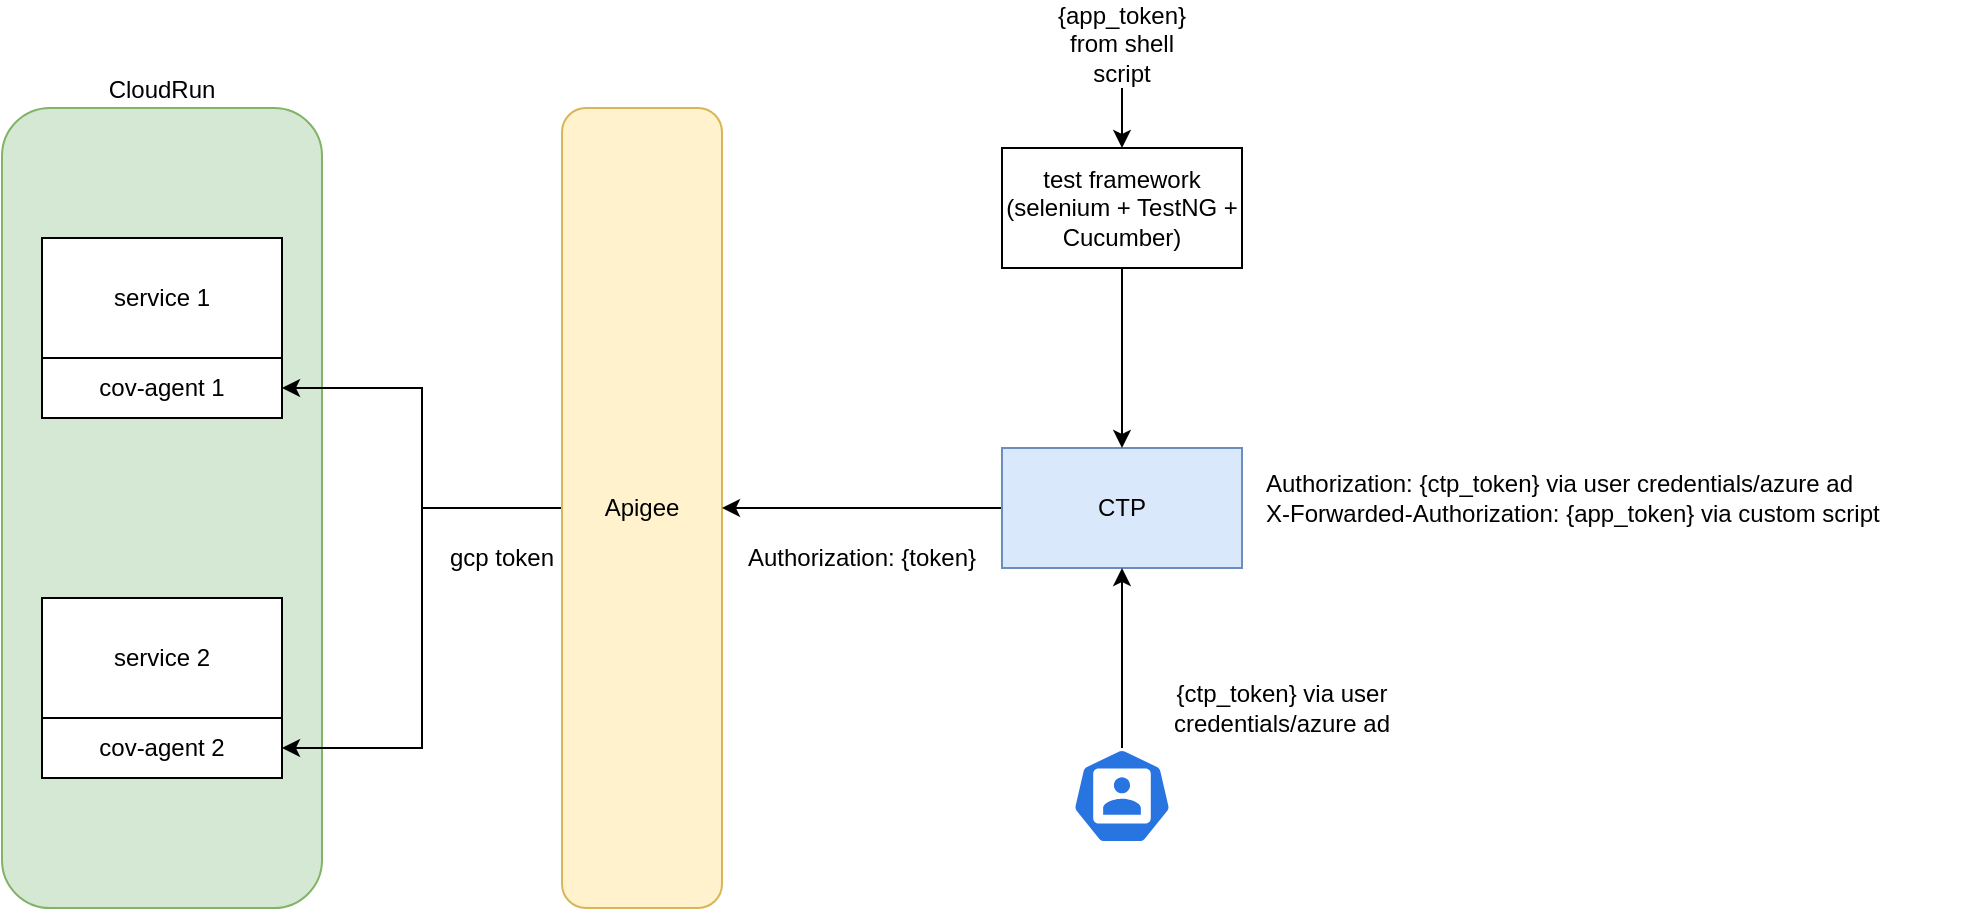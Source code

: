 <mxfile version="24.8.6">
  <diagram name="Page-1" id="ZYVEoyr4ppTjg7OTafu7">
    <mxGraphModel dx="1430" dy="757" grid="1" gridSize="10" guides="1" tooltips="1" connect="1" arrows="1" fold="1" page="1" pageScale="1" pageWidth="850" pageHeight="1100" math="0" shadow="0">
      <root>
        <mxCell id="0" />
        <mxCell id="1" parent="0" />
        <mxCell id="-q9D8d0sokJmGObQYAYw-1" value="CloudRun" style="rounded=1;whiteSpace=wrap;html=1;labelPosition=center;verticalLabelPosition=top;align=center;verticalAlign=bottom;fillColor=#d5e8d4;strokeColor=#82b366;" parent="1" vertex="1">
          <mxGeometry x="160" y="160" width="160" height="400" as="geometry" />
        </mxCell>
        <mxCell id="-q9D8d0sokJmGObQYAYw-2" value="service 1" style="rounded=0;whiteSpace=wrap;html=1;" parent="1" vertex="1">
          <mxGeometry x="180" y="225" width="120" height="60" as="geometry" />
        </mxCell>
        <mxCell id="-q9D8d0sokJmGObQYAYw-3" value="cov-agent 1" style="rounded=0;whiteSpace=wrap;html=1;" parent="1" vertex="1">
          <mxGeometry x="180" y="285" width="120" height="30" as="geometry" />
        </mxCell>
        <mxCell id="-q9D8d0sokJmGObQYAYw-19" style="edgeStyle=orthogonalEdgeStyle;rounded=0;orthogonalLoop=1;jettySize=auto;html=1;exitX=0;exitY=0.5;exitDx=0;exitDy=0;entryX=1;entryY=0.5;entryDx=0;entryDy=0;" parent="1" source="-q9D8d0sokJmGObQYAYw-5" target="-q9D8d0sokJmGObQYAYw-3" edge="1">
          <mxGeometry relative="1" as="geometry" />
        </mxCell>
        <mxCell id="-q9D8d0sokJmGObQYAYw-20" style="edgeStyle=orthogonalEdgeStyle;rounded=0;orthogonalLoop=1;jettySize=auto;html=1;exitX=0;exitY=0.5;exitDx=0;exitDy=0;entryX=1;entryY=0.5;entryDx=0;entryDy=0;" parent="1" source="-q9D8d0sokJmGObQYAYw-5" target="-q9D8d0sokJmGObQYAYw-12" edge="1">
          <mxGeometry relative="1" as="geometry" />
        </mxCell>
        <mxCell id="-q9D8d0sokJmGObQYAYw-5" value="Apigee" style="rounded=1;whiteSpace=wrap;html=1;labelPosition=center;verticalLabelPosition=middle;align=center;verticalAlign=middle;fillColor=#fff2cc;strokeColor=#d6b656;" parent="1" vertex="1">
          <mxGeometry x="440" y="160" width="80" height="400" as="geometry" />
        </mxCell>
        <mxCell id="-q9D8d0sokJmGObQYAYw-18" style="edgeStyle=orthogonalEdgeStyle;rounded=0;orthogonalLoop=1;jettySize=auto;html=1;entryX=1;entryY=0.5;entryDx=0;entryDy=0;" parent="1" source="-q9D8d0sokJmGObQYAYw-6" target="-q9D8d0sokJmGObQYAYw-5" edge="1">
          <mxGeometry relative="1" as="geometry" />
        </mxCell>
        <mxCell id="-q9D8d0sokJmGObQYAYw-6" value="CTP" style="rounded=0;whiteSpace=wrap;html=1;fillColor=#dae8fc;strokeColor=#6c8ebf;" parent="1" vertex="1">
          <mxGeometry x="660" y="330" width="120" height="60" as="geometry" />
        </mxCell>
        <mxCell id="-q9D8d0sokJmGObQYAYw-9" style="edgeStyle=orthogonalEdgeStyle;rounded=0;orthogonalLoop=1;jettySize=auto;html=1;entryX=0.5;entryY=0;entryDx=0;entryDy=0;" parent="1" source="-q9D8d0sokJmGObQYAYw-8" target="-q9D8d0sokJmGObQYAYw-6" edge="1">
          <mxGeometry relative="1" as="geometry" />
        </mxCell>
        <mxCell id="-q9D8d0sokJmGObQYAYw-8" value="test framework&lt;div&gt;(selenium + TestNG + Cucumber)&lt;/div&gt;" style="rounded=0;whiteSpace=wrap;html=1;" parent="1" vertex="1">
          <mxGeometry x="660" y="180" width="120" height="60" as="geometry" />
        </mxCell>
        <mxCell id="-q9D8d0sokJmGObQYAYw-11" value="service 2" style="rounded=0;whiteSpace=wrap;html=1;" parent="1" vertex="1">
          <mxGeometry x="180" y="405" width="120" height="60" as="geometry" />
        </mxCell>
        <mxCell id="-q9D8d0sokJmGObQYAYw-12" value="cov-agent 2" style="rounded=0;whiteSpace=wrap;html=1;" parent="1" vertex="1">
          <mxGeometry x="180" y="465" width="120" height="30" as="geometry" />
        </mxCell>
        <mxCell id="-q9D8d0sokJmGObQYAYw-14" value="Authorization: {ctp_token} via user credentials/azure ad&lt;div&gt;X-Forwarded-Authorization: {app_token} via custom script&lt;/div&gt;" style="text;html=1;align=left;verticalAlign=middle;whiteSpace=wrap;rounded=0;" parent="1" vertex="1">
          <mxGeometry x="790" y="310" width="350" height="90" as="geometry" />
        </mxCell>
        <mxCell id="-q9D8d0sokJmGObQYAYw-15" value="Authorization: {token}" style="text;html=1;align=center;verticalAlign=middle;whiteSpace=wrap;rounded=0;rotation=0;" parent="1" vertex="1">
          <mxGeometry x="530" y="340" width="120" height="90" as="geometry" />
        </mxCell>
        <mxCell id="-q9D8d0sokJmGObQYAYw-17" style="edgeStyle=orthogonalEdgeStyle;rounded=0;orthogonalLoop=1;jettySize=auto;html=1;" parent="1" source="-q9D8d0sokJmGObQYAYw-16" target="-q9D8d0sokJmGObQYAYw-8" edge="1">
          <mxGeometry relative="1" as="geometry" />
        </mxCell>
        <mxCell id="-q9D8d0sokJmGObQYAYw-16" value="{app_token} from shell script&lt;div&gt;&lt;br&gt;&lt;/div&gt;" style="text;html=1;align=center;verticalAlign=middle;whiteSpace=wrap;rounded=0;" parent="1" vertex="1">
          <mxGeometry x="690" y="120" width="60" height="30" as="geometry" />
        </mxCell>
        <mxCell id="-q9D8d0sokJmGObQYAYw-22" value="gcp token" style="text;html=1;align=center;verticalAlign=middle;whiteSpace=wrap;rounded=0;" parent="1" vertex="1">
          <mxGeometry x="380" y="370" width="60" height="30" as="geometry" />
        </mxCell>
        <mxCell id="QzWRaI8bpEzNsdZ5pJG8-2" style="edgeStyle=orthogonalEdgeStyle;rounded=0;orthogonalLoop=1;jettySize=auto;html=1;entryX=0.5;entryY=1;entryDx=0;entryDy=0;" edge="1" parent="1" source="QzWRaI8bpEzNsdZ5pJG8-1" target="-q9D8d0sokJmGObQYAYw-6">
          <mxGeometry relative="1" as="geometry" />
        </mxCell>
        <mxCell id="QzWRaI8bpEzNsdZ5pJG8-1" value="" style="aspect=fixed;sketch=0;html=1;dashed=0;whitespace=wrap;verticalLabelPosition=bottom;verticalAlign=top;fillColor=#2875E2;strokeColor=#ffffff;points=[[0.005,0.63,0],[0.1,0.2,0],[0.9,0.2,0],[0.5,0,0],[0.995,0.63,0],[0.72,0.99,0],[0.5,1,0],[0.28,0.99,0]];shape=mxgraph.kubernetes.icon2;prIcon=user" vertex="1" parent="1">
          <mxGeometry x="695" y="480" width="50" height="48" as="geometry" />
        </mxCell>
        <mxCell id="QzWRaI8bpEzNsdZ5pJG8-3" value="{ctp_token} via user credentials/azure ad" style="text;html=1;align=center;verticalAlign=middle;whiteSpace=wrap;rounded=0;" vertex="1" parent="1">
          <mxGeometry x="730" y="440" width="140" height="40" as="geometry" />
        </mxCell>
      </root>
    </mxGraphModel>
  </diagram>
</mxfile>
